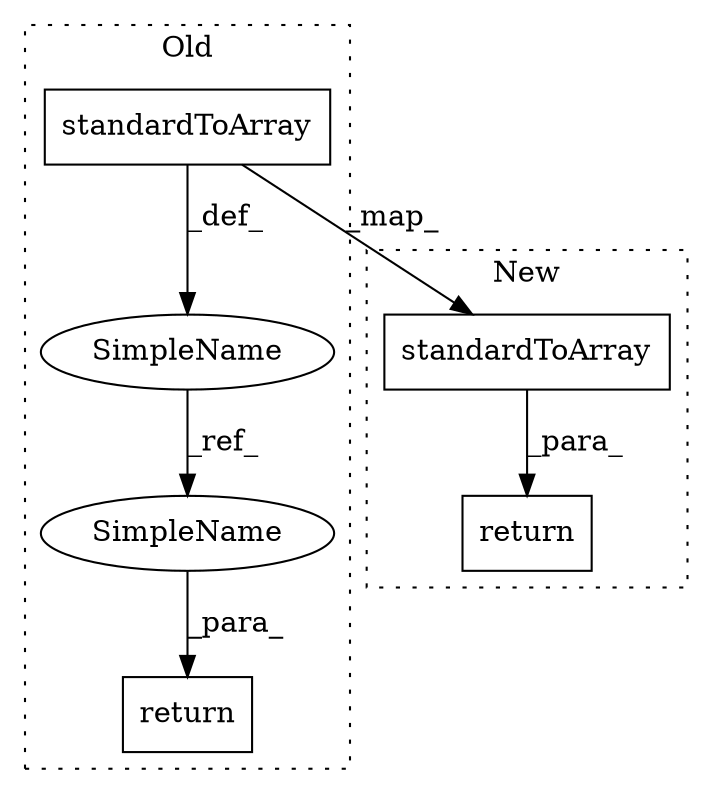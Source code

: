 digraph G {
subgraph cluster0 {
1 [label="standardToArray" a="32" s="12502" l="17" shape="box"];
3 [label="return" a="41" s="12527" l="7" shape="box"];
5 [label="SimpleName" a="42" s="12493" l="6" shape="ellipse"];
6 [label="SimpleName" a="42" s="12534" l="6" shape="ellipse"];
label = "Old";
style="dotted";
}
subgraph cluster1 {
2 [label="standardToArray" a="32" s="12199" l="17" shape="box"];
4 [label="return" a="41" s="12192" l="7" shape="box"];
label = "New";
style="dotted";
}
1 -> 2 [label="_map_"];
1 -> 5 [label="_def_"];
2 -> 4 [label="_para_"];
5 -> 6 [label="_ref_"];
6 -> 3 [label="_para_"];
}